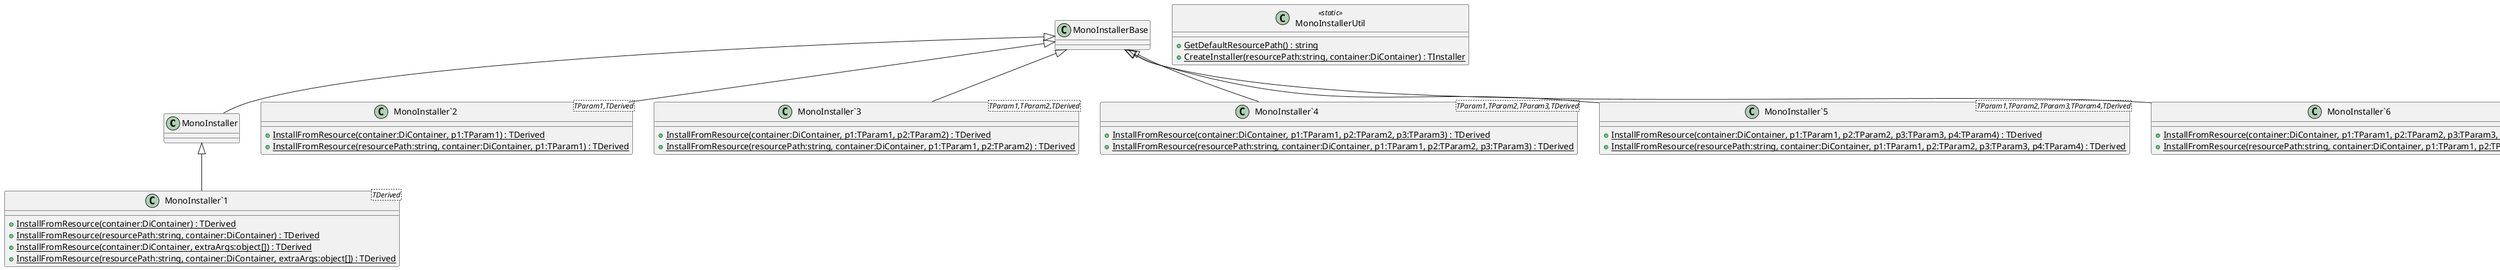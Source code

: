 @startuml
class MonoInstaller {
}
class "MonoInstaller`1"<TDerived> {
    + {static} InstallFromResource(container:DiContainer) : TDerived
    + {static} InstallFromResource(resourcePath:string, container:DiContainer) : TDerived
    + {static} InstallFromResource(container:DiContainer, extraArgs:object[]) : TDerived
    + {static} InstallFromResource(resourcePath:string, container:DiContainer, extraArgs:object[]) : TDerived
}
class "MonoInstaller`2"<TParam1,TDerived> {
    + {static} InstallFromResource(container:DiContainer, p1:TParam1) : TDerived
    + {static} InstallFromResource(resourcePath:string, container:DiContainer, p1:TParam1) : TDerived
}
class "MonoInstaller`3"<TParam1,TParam2,TDerived> {
    + {static} InstallFromResource(container:DiContainer, p1:TParam1, p2:TParam2) : TDerived
    + {static} InstallFromResource(resourcePath:string, container:DiContainer, p1:TParam1, p2:TParam2) : TDerived
}
class "MonoInstaller`4"<TParam1,TParam2,TParam3,TDerived> {
    + {static} InstallFromResource(container:DiContainer, p1:TParam1, p2:TParam2, p3:TParam3) : TDerived
    + {static} InstallFromResource(resourcePath:string, container:DiContainer, p1:TParam1, p2:TParam2, p3:TParam3) : TDerived
}
class "MonoInstaller`5"<TParam1,TParam2,TParam3,TParam4,TDerived> {
    + {static} InstallFromResource(container:DiContainer, p1:TParam1, p2:TParam2, p3:TParam3, p4:TParam4) : TDerived
    + {static} InstallFromResource(resourcePath:string, container:DiContainer, p1:TParam1, p2:TParam2, p3:TParam3, p4:TParam4) : TDerived
}
class "MonoInstaller`6"<TParam1,TParam2,TParam3,TParam4,TParam5,TDerived> {
    + {static} InstallFromResource(container:DiContainer, p1:TParam1, p2:TParam2, p3:TParam3, p4:TParam4, p5:TParam5) : TDerived
    + {static} InstallFromResource(resourcePath:string, container:DiContainer, p1:TParam1, p2:TParam2, p3:TParam3, p4:TParam4, p5:TParam5) : TDerived
}
class MonoInstallerUtil <<static>> {
    + {static} GetDefaultResourcePath() : string
    + {static} CreateInstaller(resourcePath:string, container:DiContainer) : TInstaller
}
MonoInstallerBase <|-- MonoInstaller
MonoInstaller <|-- "MonoInstaller`1"
MonoInstallerBase <|-- "MonoInstaller`2"
MonoInstallerBase <|-- "MonoInstaller`3"
MonoInstallerBase <|-- "MonoInstaller`4"
MonoInstallerBase <|-- "MonoInstaller`5"
MonoInstallerBase <|-- "MonoInstaller`6"
@enduml
